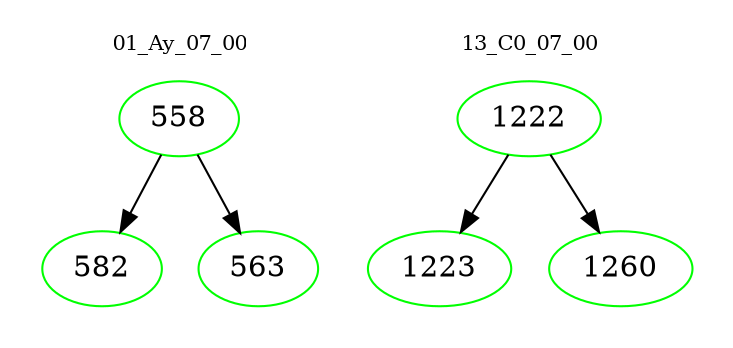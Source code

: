 digraph{
subgraph cluster_0 {
color = white
label = "01_Ay_07_00";
fontsize=10;
T0_558 [label="558", color="green"]
T0_558 -> T0_582 [color="black"]
T0_582 [label="582", color="green"]
T0_558 -> T0_563 [color="black"]
T0_563 [label="563", color="green"]
}
subgraph cluster_1 {
color = white
label = "13_C0_07_00";
fontsize=10;
T1_1222 [label="1222", color="green"]
T1_1222 -> T1_1223 [color="black"]
T1_1223 [label="1223", color="green"]
T1_1222 -> T1_1260 [color="black"]
T1_1260 [label="1260", color="green"]
}
}
